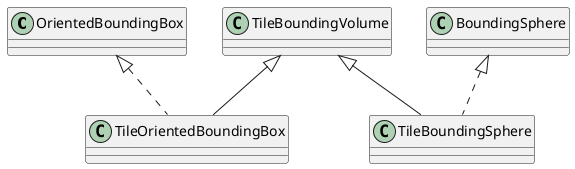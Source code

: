 @startuml Collision

class OrientedBoundingBox{

}

class BoundingSphere{

}

class TileBoundingVolume{

}

class TileOrientedBoundingBox extends TileBoundingVolume implements OrientedBoundingBox{

}

class TileBoundingSphere extends TileBoundingVolume implements BoundingSphere{

}
@enduml